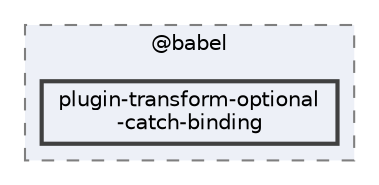 digraph "pkiclassroomrescheduler/src/main/frontend/node_modules/@babel/plugin-transform-optional-catch-binding"
{
 // LATEX_PDF_SIZE
  bgcolor="transparent";
  edge [fontname=Helvetica,fontsize=10,labelfontname=Helvetica,labelfontsize=10];
  node [fontname=Helvetica,fontsize=10,shape=box,height=0.2,width=0.4];
  compound=true
  subgraph clusterdir_bc8070c8b402176472541bb6f0cba6df {
    graph [ bgcolor="#edf0f7", pencolor="grey50", label="@babel", fontname=Helvetica,fontsize=10 style="filled,dashed", URL="dir_bc8070c8b402176472541bb6f0cba6df.html",tooltip=""]
  dir_d2c8036b32469e1afa84e3d99922f300 [label="plugin-transform-optional\l-catch-binding", fillcolor="#edf0f7", color="grey25", style="filled,bold", URL="dir_d2c8036b32469e1afa84e3d99922f300.html",tooltip=""];
  }
}
